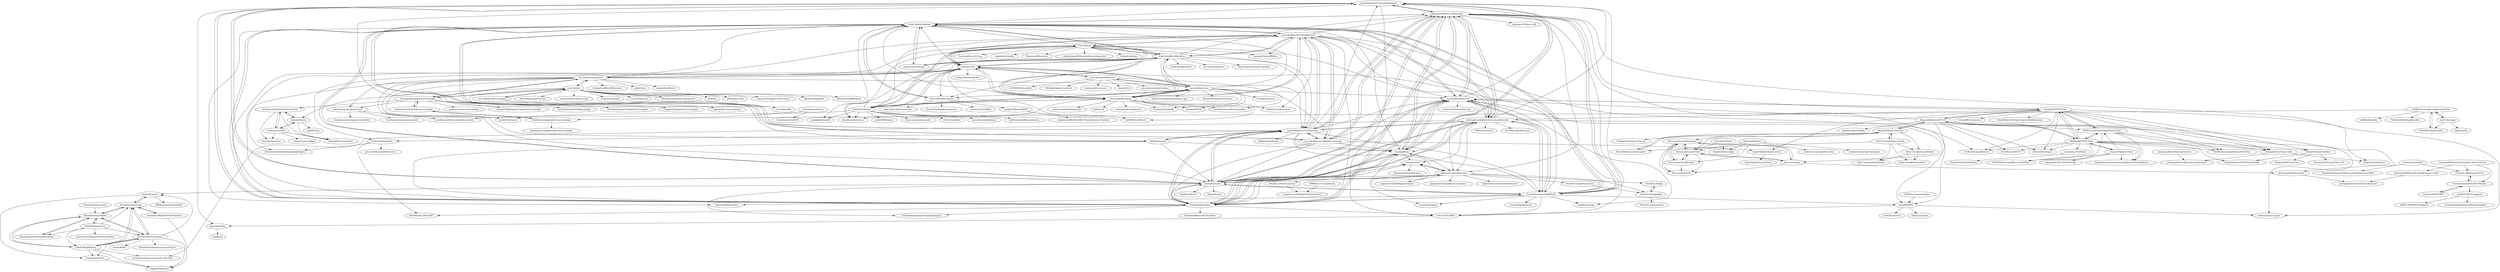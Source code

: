 digraph G {
"xxDark/SSVM" -> "Col-E/CAFED00D"
"xxDark/SSVM" -> "sim0n/Evaluator"
"xxDark/SSVM" -> "sim0n/anti-java-agent"
"xxDark/SSVM" -> "x4e/javaception"
"Col-E/Recaf" -> "GraxCode/threadtear"
"Col-E/Recaf" -> "java-deobfuscator/deobfuscator"
"Col-E/Recaf" -> "GraxCode/JByteMod-Beta"
"Col-E/Recaf" -> "leibnitz27/cfr"
"Col-E/Recaf" -> "superblaubeere27/obfuscator"
"Col-E/Recaf" -> "Storyyeller/Krakatau"
"Col-E/Recaf" -> "SpongePowered/Mixin" ["e"=1]
"Col-E/Recaf" -> "Minestom/Minestom" ["e"=1]
"Col-E/Recaf" -> "fesh0r/fernflower"
"Col-E/Recaf" -> "charles2gan/GDA-android-reversing-Tool" ["e"=1]
"Col-E/Recaf" -> "dnSpyEx/dnSpy" ["e"=1]
"Col-E/Recaf" -> "horsicq/Detect-It-Easy" ["e"=1]
"Col-E/Recaf" -> "terminalsin/skidfuscator-java-obfuscator"
"Col-E/Recaf" -> "deathmarine/Luyten" ["e"=1]
"Col-E/Recaf" -> "raphw/byte-buddy" ["e"=1]
"fesh0r/fernflower" -> "leibnitz27/cfr"
"fesh0r/fernflower" -> "deathmarine/Luyten" ["e"=1]
"fesh0r/fernflower" -> "Storyyeller/Krakatau"
"fesh0r/fernflower" -> "mstrobel/procyon"
"fesh0r/fernflower" -> "java-decompiler/jd-gui" ["e"=1]
"fesh0r/fernflower" -> "JetBrains/intellij-community" ["e"=1]
"fesh0r/fernflower" -> "java-deobfuscator/deobfuscator"
"fesh0r/fernflower" -> "Col-E/Recaf"
"fesh0r/fernflower" -> "JesusFreke/smali" ["e"=1]
"fesh0r/fernflower" -> "pxb1988/dex2jar" ["e"=1]
"fesh0r/fernflower" -> "QuiltMC/quiltflower" ["e"=1]
"fesh0r/fernflower" -> "jboss-javassist/javassist" ["e"=1]
"fesh0r/fernflower" -> "ingokegel/jclasslib" ["e"=1]
"fesh0r/fernflower" -> "wh1t3p1g/tabby" ["e"=1]
"fesh0r/fernflower" -> "GraxCode/threadtear"
"Nilsen84/lunar-client-agents" -> "Nilsen84/lunar-client-qt"
"Nilsen84/lunar-client-qt" -> "Nilsen84/lunar-client-agents"
"Nilsen84/lunar-client-qt" -> "Solar-Tweaks/Solar-Tweaks"
"Nilsen84/lunar-client-qt" -> "Decencies/LunarRemapper"
"Nilsen84/lunar-client-qt" -> "Youded-byte/lunar-client-qt"
"Nilsen84/lunar-client-qt" -> "Kopamed/Raven-bPLUS"
"Nilsen84/lunar-client-qt" -> "Solar-Tweaks/LunarSocket"
"Nilsen84/lunar-client-qt" -> "Decencies/LunarClient"
"UnlegitMC/FDPClient" -> "WYSI-Foundation/LiquidBouncePlus"
"UnlegitMC/FDPClient" -> "SkidderMC/FDPClient"
"UnlegitMC/FDPClient" -> "Margele/Flux-Clean-Code"
"UnlegitMC/FDPClient" -> "CCBlueX/LiquidBounce" ["e"=1]
"UnlegitMC/FDPClient" -> "Kopamed/Raven-bPLUS"
"UnlegitMC/FDPClient" -> "narumii/Deobfuscator"
"UnlegitMC/FDPClient" -> "zPeanut/Hydrogen" ["e"=1]
"UnlegitMC/FDPClient" -> "UnlegitMC/Luminous"
"UnlegitMC/FDPClient" -> "VapuClient/VapuLite"
"UnlegitMC/FDPClient" -> "SuperSkidder/VapeLiteGui"
"UnlegitMC/FDPClient" -> "TheMosKau/LiquidBouncePlusPlus"
"UnlegitMC/FDPClient" -> "Margele/OpenFoodByte"
"UnlegitMC/FDPClient" -> "terminalsin/skidfuscator-java-obfuscator"
"UnlegitMC/FDPClient" -> "14ms/Minecraft-Open-Source-Modifications"
"UnlegitMC/FDPClient" -> "radioegor146/native-obfuscator"
"superblaubeere27/obfuscator" -> "ItzSomebody/radon"
"superblaubeere27/obfuscator" -> "sim0n/Caesium"
"superblaubeere27/obfuscator" -> "GraxCode/threadtear"
"superblaubeere27/obfuscator" -> "java-deobfuscator/deobfuscator"
"superblaubeere27/obfuscator" -> "terminalsin/skidfuscator-java-obfuscator"
"superblaubeere27/obfuscator" -> "superblaubeere27/masxinlingvonta"
"superblaubeere27/obfuscator" -> "radioegor146/native-obfuscator"
"superblaubeere27/obfuscator" -> "narumii/Deobfuscator"
"superblaubeere27/obfuscator" -> "GenericException/SkidSuite"
"superblaubeere27/obfuscator" -> "lukflug/PanelStudio" ["e"=1]
"superblaubeere27/obfuscator" -> "ItzSomebody/Radon"
"superblaubeere27/obfuscator" -> "vimasig/Bozar"
"superblaubeere27/obfuscator" -> "java-deobfuscator/deobfuscator-gui"
"superblaubeere27/obfuscator" -> "alpheratzteam/obfuscator"
"superblaubeere27/obfuscator" -> "yWorks/yGuard"
"Guardsquare/proguard" -> "wvengen/proguard-maven-plugin"
"Guardsquare/proguard" -> "Guardsquare/proguard-core"
"Guardsquare/proguard" -> "superblaubeere27/obfuscator"
"Guardsquare/proguard" -> "core-lib/xjar"
"Guardsquare/proguard" -> "GraxCode/threadtear"
"Guardsquare/proguard" -> "yWorks/yGuard"
"Guardsquare/proguard" -> "ItzSomebody/radon"
"Guardsquare/proguard" -> "java-deobfuscator/deobfuscator"
"Guardsquare/proguard" -> "leibnitz27/cfr"
"Guardsquare/proguard" -> "CodingGay/BlackObfuscator" ["e"=1]
"Guardsquare/proguard" -> "iqiyi/xHook" ["e"=1]
"Guardsquare/proguard" -> "sim0n/Caesium"
"Guardsquare/proguard" -> "JesusFreke/smali" ["e"=1]
"Guardsquare/proguard" -> "Col-E/Recaf"
"Guardsquare/proguard" -> "google/bundletool" ["e"=1]
"Decencies/CheatBreaker" -> "Decencies/LunarRemapper"
"Decencies/CheatBreaker" -> "Decencies/LunarClient"
"Decencies/CheatBreaker" -> "Decencies/Articles"
"Decencies/LunarClient" -> "Decencies/Articles"
"Decencies/LunarClient" -> "Decencies/LunarRemapper"
"Decencies/LunarClient" -> "Decencies/CheatBreaker"
"Decencies/LunarClient" -> "Decencies/Vape"
"Decencies/LunarRemapper" -> "Decencies/Articles"
"Decencies/LunarRemapper" -> "Decencies/LunarClient"
"Decencies/LunarRemapper" -> "Decencies/Vape"
"Decencies/LunarRemapper" -> "Decencies/CheatBreaker"
"Margele/Flux-Clean-Code" -> "VapuClient/VapuLite"
"Margele/Flux-Clean-Code" -> "jeremypelletier/ketamine-opensource"
"SuperSkidder/VapeLiteGui" -> "SuperSkidder/LuneClient"
"WYSI-Foundation/LiquidBouncePlus" -> "TheMosKau/LiquidBouncePlusPlus"
"WYSI-Foundation/LiquidBouncePlus" -> "UnlegitMC/FDPClient"
"WYSI-Foundation/LiquidBouncePlus" -> "PlusPlusMC/LiquidBouncePlusPlus"
"WYSI-Foundation/LiquidBouncePlus" -> "SkidderMC/FDPClient"
"WYSI-Foundation/LiquidBouncePlus" -> "Margele/Flux-Clean-Code"
"WYSI-Foundation/LiquidBouncePlus" -> "liquidbounceplusreborn/LiquidbouncePlus-Reborn"
"narumii/Deobfuscator" -> "terminalsin/skidfuscator-java-obfuscator"
"narumii/Deobfuscator" -> "GenericException/SkidSuite"
"narumii/Deobfuscator" -> "vimasig/Bozar"
"narumii/Deobfuscator" -> "radioegor146/native-obfuscator"
"narumii/Deobfuscator" -> "sim0n/Caesium"
"narumii/Deobfuscator" -> "ItzSomebody/radon"
"narumii/Deobfuscator" -> "x4e/falcon-forge" ["e"=1]
"narumii/Deobfuscator" -> "GraxCode/threadtear"
"narumii/Deobfuscator" -> "xxDark/SSVM"
"narumii/Deobfuscator" -> "alpheratzteam/obfuscator"
"narumii/Deobfuscator" -> "LeonLeonPotato/skeet-gui"
"narumii/Deobfuscator" -> "superblaubeere27/masxinlingvonta"
"narumii/Deobfuscator" -> "UnlegitMC/FDPClient"
"terminalsin/skidfuscator-java-obfuscator" -> "narumii/Deobfuscator"
"terminalsin/skidfuscator-java-obfuscator" -> "GenericException/SkidSuite"
"terminalsin/skidfuscator-java-obfuscator" -> "radioegor146/native-obfuscator"
"terminalsin/skidfuscator-java-obfuscator" -> "ItzSomebody/radon"
"terminalsin/skidfuscator-java-obfuscator" -> "sim0n/Caesium"
"terminalsin/skidfuscator-java-obfuscator" -> "vimasig/Bozar"
"terminalsin/skidfuscator-java-obfuscator" -> "retrooper/packetevents" ["e"=1]
"terminalsin/skidfuscator-java-obfuscator" -> "superblaubeere27/masxinlingvonta"
"terminalsin/skidfuscator-java-obfuscator" -> "GraxCode/threadtear"
"terminalsin/skidfuscator-java-obfuscator" -> "superblaubeere27/obfuscator"
"terminalsin/skidfuscator-java-obfuscator" -> "MWHunter/Grim" ["e"=1]
"terminalsin/skidfuscator-java-obfuscator" -> "netindev/scuti"
"terminalsin/skidfuscator-java-obfuscator" -> "alpheratzteam/obfuscator"
"terminalsin/skidfuscator-java-obfuscator" -> "sim0n/anti-java-agent"
"terminalsin/skidfuscator-java-obfuscator" -> "artemisac/artemis-minecraft-anticheat"
"chocopie69/Minecraft-Hacked-Client-Sources" -> "chocopie69/Minecraft-Modifications-Codes"
"chocopie69/Minecraft-Hacked-Client-Sources" -> "LaVache-FR/AnimationUtil"
"chocopie69/Minecraft-Hacked-Client-Sources" -> "Foreheadchann/ViaMCP-Reborn"
"Solar-Tweaks/Solar-Tweaks" -> "Solar-Tweaks/LunarSocket"
"Solar-Tweaks/Solar-Tweaks" -> "Nilsen84/lunar-client-qt"
"Solar-Tweaks/Solar-Tweaks" -> "Nilsen84/lunar-client-agents"
"Solar-Tweaks/Solar-Tweaks" -> "Solar-Tweaks/SolarPatcher"
"Solar-Tweaks/Solar-Tweaks" -> "Solar-Tweaks/SolarStats"
"yWorks/yGuard" -> "sim0n/Caesium"
"yWorks/yGuard" -> "ItzSomebody/radon"
"yWorks/yGuard" -> "vimasig/Bozar"
"yWorks/yGuard" -> "superblaubeere27/masxinlingvonta"
"yWorks/yGuard" -> "superblaubeere27/obfuscator"
"sim0n/Caesium" -> "vimasig/Bozar"
"sim0n/Caesium" -> "ItzSomebody/radon"
"sim0n/Caesium" -> "netindev/scuti"
"sim0n/Caesium" -> "alpheratzteam/obfuscator"
"sim0n/Caesium" -> "GenericException/SkidSuite"
"sim0n/Caesium" -> "terminalsin/skidfuscator-java-obfuscator"
"sim0n/Caesium" -> "superblaubeere27/masxinlingvonta"
"sim0n/Caesium" -> "narumii/Deobfuscator"
"sim0n/Caesium" -> "x4e/RaionNative"
"sim0n/Caesium" -> "sim0n/Nemesis"
"sim0n/Caesium" -> "radioegor146/native-obfuscator"
"sim0n/Caesium" -> "ItzSomebody/stopdecompilingmyjava"
"sim0n/Caesium" -> "GraxCode/threadtear"
"sim0n/Caesium" -> "superblaubeere27/obfuscator"
"sim0n/Caesium" -> "Hippo/Mosey"
"GraxCode/cafecompare" -> "waderwu/attackRmi" ["e"=1]
"GraxCode/cafecompare" -> "c0ny1/java-object-searcher" ["e"=1]
"GraxCode/cafecompare" -> "JosephTribbianni/JNDI"
"GraxCode/cafecompare" -> "threedr3am/gadgetinspector" ["e"=1]
"GraxCode/cafecompare" -> "GraxCode/threadtear"
"core-lib/xjar" -> "core-lib/xjar-maven-plugin"
"core-lib/xjar" -> "Guardsquare/proguard"
"core-lib/xjar" -> "wvengen/proguard-maven-plugin"
"core-lib/xjar" -> "AloneMonkey/JarEncrypt"
"core-lib/xjar" -> "sea-boat/ByteCodeEncrypt"
"core-lib/xjar" -> "roseboy/classfinal"
"core-lib/xjar" -> "core-lib/loadkit"
"core-lib/xjar" -> "Lovnx/confusion"
"core-lib/xjar" -> "ulisesbocchio/jasypt-spring-boot" ["e"=1]
"core-lib/xjar" -> "oshi/oshi" ["e"=1]
"core-lib/xjar" -> "alibaba/jetcache" ["e"=1]
"core-lib/xjar" -> "xiaoymin/swagger-bootstrap-ui" ["e"=1]
"core-lib/xjar" -> "alibaba/compileflow" ["e"=1]
"core-lib/xjar" -> "kobeyk/license"
"core-lib/xjar" -> "JSQLParser/JSqlParser" ["e"=1]
"VenixPLL/Dodge" -> "VenixPLL/FlappyBird"
"GraxCode/threadtear" -> "java-deobfuscator/deobfuscator"
"GraxCode/threadtear" -> "GenericException/SkidSuite"
"GraxCode/threadtear" -> "sim0n/Caesium"
"GraxCode/threadtear" -> "ItzSomebody/radon"
"GraxCode/threadtear" -> "superblaubeere27/obfuscator"
"GraxCode/threadtear" -> "narumii/Deobfuscator"
"GraxCode/threadtear" -> "radioegor146/native-obfuscator"
"GraxCode/threadtear" -> "terminalsin/skidfuscator-java-obfuscator"
"GraxCode/threadtear" -> "vimasig/Bozar"
"GraxCode/threadtear" -> "GraxCode/JByteMod-Beta"
"GraxCode/threadtear" -> "java-deobfuscator/deobfuscator-gui"
"GraxCode/threadtear" -> "Tigermouthbear/Theia" ["e"=1]
"GraxCode/threadtear" -> "GraxCode/cafecompare"
"GraxCode/threadtear" -> "superblaubeere27/masxinlingvonta"
"GraxCode/threadtear" -> "GraxCode/Cafebabe"
"Guardsquare/proguard-core" -> "Guardsquare/kotlin-metadata-printer"
"Guardsquare/proguard-core" -> "Guardsquare/proguard-assembler"
"Guardsquare/proguard-core" -> "Guardsquare/appsweep-gradle"
"ItzSomebody/radon" -> "sim0n/Caesium"
"ItzSomebody/radon" -> "superblaubeere27/masxinlingvonta"
"ItzSomebody/radon" -> "vimasig/Bozar"
"ItzSomebody/radon" -> "radioegor146/native-obfuscator"
"ItzSomebody/radon" -> "terminalsin/skidfuscator-java-obfuscator"
"ItzSomebody/radon" -> "alpheratzteam/obfuscator"
"ItzSomebody/radon" -> "netindev/scuti"
"ItzSomebody/radon" -> "ItzSomebody/stopdecompilingmyjava"
"ItzSomebody/radon" -> "superblaubeere27/obfuscator"
"ItzSomebody/radon" -> "narumii/Deobfuscator"
"ItzSomebody/radon" -> "GenericException/SkidSuite"
"ItzSomebody/radon" -> "GraxCode/threadtear"
"ItzSomebody/radon" -> "Col-E/CAFED00D"
"ItzSomebody/radon" -> "MoofMonkey/NeonObf"
"ItzSomebody/radon" -> "Rilshrink/Minecraft-Disablers"
"Kopamed/Raven-bPLUS" -> "zPeanut/Hydrogen" ["e"=1]
"Kopamed/Raven-bPLUS" -> "K-ov/Raven-bPLUS"
"Kopamed/Raven-bPLUS" -> "WYSI-Foundation/LiquidBouncePlus"
"Kopamed/Raven-bPLUS" -> "SkidderMC/FDPClient"
"Kopamed/Raven-bPLUS" -> "UnlegitMC/FDPClient"
"Kopamed/Raven-bPLUS" -> "Margele/Flux-Clean-Code"
"Kopamed/Raven-bPLUS" -> "Nilsen84/lunar-client-qt"
"Kopamed/Raven-bPLUS" -> "lambda-client/lambda" ["e"=1]
"Kopamed/Raven-bPLUS" -> "Decencies/Vape"
"Kopamed/Raven-bPLUS" -> "narumii/Deobfuscator"
"Kopamed/Raven-bPLUS" -> "jeremypelletier/novoline"
"alpheratzteam/obfuscator" -> "netindev/scuti"
"alpheratzteam/obfuscator" -> "VenixPLL/FlappyBird"
"alpheratzteam/obfuscator" -> "VenixPLL/Dodge"
"alpheratzteam/obfuscator" -> "VenixPLL/LightProxynetty"
"alpheratzteam/obfuscator" -> "alpheratzteam/alpheratz-database"
"alpheratzteam/obfuscator" -> "alpheratzteam/PackDeobfuscator"
"alpheratzteam/obfuscator" -> "sim0n/Caesium"
"alpheratzteam/obfuscator" -> "negative-zer0/WallpaperEngine"
"alpheratzteam/obfuscator" -> "VenixPLL/FileEncryption"
"java-deobfuscator/deobfuscator-gui" -> "java-deobfuscator/deobfuscator"
"java-deobfuscator/deobfuscator-gui" -> "radioegor146/native-obfuscator"
"java-deobfuscator/deobfuscator-gui" -> "narumii/Deobfuscator"
"java-deobfuscator/deobfuscator-gui" -> "ItzSomebody/radon"
"java-deobfuscator/deobfuscator-gui" -> "GraxCode/threadtear"
"java-deobfuscator/deobfuscator-gui" -> "vimasig/Bozar"
"java-deobfuscator/deobfuscator-gui" -> "superblaubeere27/obfuscator"
"java-deobfuscator/deobfuscator-gui" -> "SuperSkidder/VapeLiteGui"
"java-deobfuscator/deobfuscator-gui" -> "sim0n/Caesium"
"netindev/scuti" -> "Tigermouthbear/nebulous"
"netindev/scuti" -> "alpheratzteam/obfuscator"
"vimasig/Bozar" -> "sim0n/Caesium"
"vimasig/Bozar" -> "netindev/scuti"
"vimasig/Bozar" -> "ItzSomebody/radon"
"vimasig/Bozar" -> "narumii/Deobfuscator"
"vimasig/Bozar" -> "superblaubeere27/masxinlingvonta"
"vimasig/Bozar" -> "zzurio/Anti-Dump"
"vimasig/Bozar" -> "alpheratzteam/obfuscator"
"vimasig/Bozar" -> "radioegor146/native-obfuscator"
"federkasten/appbundle-maven-plugin" -> "lukaszlenart/launch4j-maven-plugin"
"federkasten/appbundle-maven-plugin" -> "perdian/macosappbundler-maven-plugin"
"Luna5ama/TrollHack" -> "Pan4ur/ThunderHackPlus"
"Storyyeller/Krakatau" -> "java-deobfuscator/deobfuscator"
"Storyyeller/Krakatau" -> "leibnitz27/cfr"
"Storyyeller/Krakatau" -> "Storyyeller/enjarify" ["e"=1]
"Storyyeller/Krakatau" -> "mstrobel/procyon"
"Storyyeller/Krakatau" -> "GraxCode/threadtear"
"Storyyeller/Krakatau" -> "fesh0r/fernflower"
"Storyyeller/Krakatau" -> "Col-E/Recaf"
"Storyyeller/Krakatau" -> "bradsdavis/candle-decompiler"
"Storyyeller/Krakatau" -> "rednaga/APKiD" ["e"=1]
"Storyyeller/Krakatau" -> "GraxCode/JByteMod-Beta"
"Storyyeller/Krakatau" -> "androguard/androguard" ["e"=1]
"Storyyeller/Krakatau" -> "strazzere/android-unpacker" ["e"=1]
"Storyyeller/Krakatau" -> "CalebFenton/dex-oracle" ["e"=1]
"Storyyeller/Krakatau" -> "Sable/soot" ["e"=1]
"Storyyeller/Krakatau" -> "deathmarine/Luyten" ["e"=1]
"mstrobel/procyon" -> "leibnitz27/cfr"
"mstrobel/procyon" -> "ststeiger/procyon"
"mstrobel/procyon" -> "java-decompiler/jd-core"
"mstrobel/procyon" -> "Storyyeller/Krakatau"
"mstrobel/procyon" -> "fesh0r/fernflower"
"mstrobel/procyon" -> "GraxCode/threadtear"
"mstrobel/procyon" -> "Storyyeller/enjarify" ["e"=1]
"mstrobel/procyon" -> "java-deobfuscator/deobfuscator-gui"
"mstrobel/procyon" -> "helios-decompiler/standalone-app"
"mstrobel/procyon" -> "QuiltMC/quiltflower" ["e"=1]
"mstrobel/procyon" -> "narumii/Deobfuscator"
"mstrobel/procyon" -> "MinecraftForge/FernFlower" ["e"=1]
"mstrobel/procyon" -> "GraxCode/cafecompare"
"mstrobel/procyon" -> "GraxCode/JByteMod-Beta"
"mstrobel/procyon" -> "rednaga/APKiD" ["e"=1]
"GenericException/SkidSuite" -> "terminalsin/skidfuscator-java-obfuscator"
"GenericException/SkidSuite" -> "narumii/Deobfuscator"
"GenericException/SkidSuite" -> "netindev/scuti"
"GenericException/SkidSuite" -> "Tigermouthbear/Theia" ["e"=1]
"GenericException/SkidSuite" -> "GraxCode/threadtear"
"GenericException/SkidSuite" -> "radioegor146/native-obfuscator"
"GenericException/SkidSuite" -> "sim0n/Caesium"
"GenericException/SkidSuite" -> "Col-E/CAFED00D"
"GenericException/SkidSuite" -> "ItzSomebody/radon"
"GenericException/SkidSuite" -> "Crystallinqq/binscure" ["e"=1]
"GenericException/SkidSuite" -> "superblaubeere27/masxinlingvonta"
"GenericException/SkidSuite" -> "x4e/falcon-forge" ["e"=1]
"GenericException/SkidSuite" -> "zzurio/Anti-Dump"
"GenericException/SkidSuite" -> "vimasig/Bozar"
"GenericException/SkidSuite" -> "xxDark/SSVM"
"java-deobfuscator/deobfuscator" -> "java-deobfuscator/deobfuscator-gui"
"java-deobfuscator/deobfuscator" -> "GraxCode/threadtear"
"java-deobfuscator/deobfuscator" -> "superblaubeere27/obfuscator"
"java-deobfuscator/deobfuscator" -> "narumii/Deobfuscator"
"java-deobfuscator/deobfuscator" -> "GraxCode/JByteMod-Beta"
"java-deobfuscator/deobfuscator" -> "Storyyeller/Krakatau"
"java-deobfuscator/deobfuscator" -> "GenericException/SkidSuite"
"java-deobfuscator/deobfuscator" -> "ItzSomebody/radon"
"java-deobfuscator/deobfuscator" -> "Col-E/Recaf"
"java-deobfuscator/deobfuscator" -> "terminalsin/skidfuscator-java-obfuscator"
"java-deobfuscator/deobfuscator" -> "radioegor146/native-obfuscator"
"java-deobfuscator/deobfuscator" -> "leibnitz27/cfr"
"java-deobfuscator/deobfuscator" -> "CalebFenton/dex-oracle" ["e"=1]
"java-deobfuscator/deobfuscator" -> "CCBlueX/LiquidBounce" ["e"=1]
"java-deobfuscator/deobfuscator" -> "SpongePowered/Mixin" ["e"=1]
"superblaubeere27/masxinlingvonta" -> "Col-E/CAFED00D"
"superblaubeere27/masxinlingvonta" -> "ItzSomebody/radon"
"superblaubeere27/masxinlingvonta" -> "vimasig/Bozar"
"superblaubeere27/masxinlingvonta" -> "radioegor146/native-obfuscator"
"superblaubeere27/masxinlingvonta" -> "sim0n/Caesium"
"superblaubeere27/masxinlingvonta" -> "binclub/bindbg"
"binclub/bindbg" -> "x4e/binfix"
"radioegor146/native-obfuscator" -> "terminalsin/skidfuscator-java-obfuscator"
"radioegor146/native-obfuscator" -> "narumii/Deobfuscator"
"radioegor146/native-obfuscator" -> "ItzSomebody/radon"
"radioegor146/native-obfuscator" -> "GenericException/SkidSuite"
"radioegor146/native-obfuscator" -> "superblaubeere27/masxinlingvonta"
"radioegor146/native-obfuscator" -> "Col-E/CAFED00D"
"radioegor146/native-obfuscator" -> "xxDark/SSVM"
"radioegor146/native-obfuscator" -> "vimasig/Bozar"
"radioegor146/native-obfuscator" -> "sim0n/Caesium"
"radioegor146/native-obfuscator" -> "radioegor146/jar-to-dll" ["e"=1]
"radioegor146/native-obfuscator" -> "alpheratzteam/obfuscator"
"radioegor146/native-obfuscator" -> "java-deobfuscator/deobfuscator-gui"
"radioegor146/native-obfuscator" -> "GraxCode/threadtear"
"radioegor146/native-obfuscator" -> "sim0n/anti-java-agent"
"radioegor146/native-obfuscator" -> "superblaubeere27/obfuscator"
"Col-E/CAFED00D" -> "binclub/bindbg"
"leibnitz27/cfr" -> "mstrobel/procyon"
"leibnitz27/cfr" -> "fesh0r/fernflower"
"leibnitz27/cfr" -> "Storyyeller/Krakatau"
"leibnitz27/cfr" -> "GraxCode/threadtear"
"leibnitz27/cfr" -> "java-deobfuscator/deobfuscator"
"leibnitz27/cfr" -> "Col-E/Recaf"
"leibnitz27/cfr" -> "java-decompiler/jd-core"
"leibnitz27/cfr" -> "hengyunabc/dumpclass" ["e"=1]
"leibnitz27/cfr" -> "deathmarine/Luyten" ["e"=1]
"leibnitz27/cfr" -> "Guardsquare/proguard"
"leibnitz27/cfr" -> "QuiltMC/quiltflower" ["e"=1]
"leibnitz27/cfr" -> "GraxCode/JByteMod-Beta"
"leibnitz27/cfr" -> "GenericException/SkidSuite"
"leibnitz27/cfr" -> "ingokegel/jclasslib" ["e"=1]
"leibnitz27/cfr" -> "GraxCode/cafecompare"
"JosephTribbianni/JNDI" -> "codeplutos/MySQL-JDBC-Deserialization-Payload"
"Litarvan/OpenAuth" -> "LaVache-FR/AnimationUtil"
"Litarvan/OpenAuth" -> "SimplyProgrammer/Minecraft-Deobfuscator3000" ["e"=1]
"LLVM-but-worse/maple-ir" -> "xxDark/SSVM"
"GraxCode/Cafebabe" -> "GraxCode/JByteMod-Beta"
"GraxCode/Cafebabe" -> "GraxCode/threadtear"
"Nova41/SnowLeopard" -> "HawkAnticheat/Hawk"
"wvengen/proguard-maven-plugin" -> "Guardsquare/proguard"
"wvengen/proguard-maven-plugin" -> "lukaszlenart/launch4j-maven-plugin"
"wvengen/proguard-maven-plugin" -> "seregaSLM/proguard-spring-boot-example"
"wvengen/proguard-maven-plugin" -> "keyhunter/code-hidding-plugin"
"wvengen/proguard-maven-plugin" -> "core-lib/xjar"
"wvengen/proguard-maven-plugin" -> "devslm/proguard-spring-boot-example"
"wvengen/proguard-maven-plugin" -> "dingxin/proguard-maven-plugin"
"wvengen/proguard-maven-plugin" -> "takari/takari-maven-plugin" ["e"=1]
"wvengen/proguard-maven-plugin" -> "Guardsquare/proguard-core"
"wvengen/proguard-maven-plugin" -> "christian-schlichtherle/truelicense"
"wvengen/proguard-maven-plugin" -> "mojohaus/exec-maven-plugin" ["e"=1]
"Aspw-w/NightX-Client" -> "PlusPlusMC/LiquidBouncePlusPlus"
"Aspw-w/NightX-Client" -> "liquidbounceplusreborn/LiquidbouncePlus-Reborn"
"Aspw-w/NightX-Client" -> "SkidderMC/FDPClient"
"Aspw-w/NightX-Client" -> "WYSI-Foundation/LiquidBouncePlus"
"Aspw-w/NightX-Client" -> "Spinyfish/Client-Hall-Of-Fame"
"Noxiuam/Bitches" -> "Decencies/CheatBreaker"
"Noxiuam/Bitches" -> "Decencies/LunarClient"
"Noxiuam/Bitches" -> "couleur-tweak-tips/Smoothie" ["e"=1]
"Noxiuam/Bitches" -> "couleur-tweak-tips/TweakList" ["e"=1]
"Noxiuam/Bitches" -> "Polyfrost/OneConfig" ["e"=1]
"Jorl17/jar2app" -> "tofi86/universalJavaApplicationStub"
"Jorl17/jar2app" -> "UltraMixer/JarBundler"
"Jorl17/jar2app" -> "libgdx/packr" ["e"=1]
"lukaszlenart/launch4j-maven-plugin" -> "federkasten/appbundle-maven-plugin"
"lukaszlenart/launch4j-maven-plugin" -> "wvengen/proguard-maven-plugin"
"SkidderMC/FDPClient" -> "UnlegitMC/FDPClient"
"SkidderMC/FDPClient" -> "WYSI-Foundation/LiquidBouncePlus"
"SkidderMC/FDPClient" -> "Aspw-w/NightX-Client"
"SkidderMC/FDPClient" -> "UnlegitMinecraft/FDPClientChina"
"SkidderMC/FDPClient" -> "PlusPlusMC/LiquidBouncePlusPlus"
"SkidderMC/FDPClient" -> "Kopamed/Raven-bPLUS"
"SkidderMC/FDPClient" -> "Luna5ama/TrollHack"
"SkidderMC/FDPClient" -> "liquidbounceplusreborn/LiquidbouncePlus-Reborn"
"SkidderMC/FDPClient" -> "CCBlueX/LiquidBounce" ["e"=1]
"SkidderMC/FDPClient" -> "zPeanut/Hydrogen" ["e"=1]
"SkidderMC/FDPClient" -> "Margele/OpenFoodByte"
"SkidderMC/FDPClient" -> "TheMosKau/LiquidBouncePlusPlus"
"SkidderMC/FDPClient" -> "K-ov/Raven-bPLUS"
"SkidderMC/FDPClient" -> "Margele/Flux-Clean-Code"
"LaVache-FR/AnimationUtil" -> "Foreheadchann/ViaMCP-Reborn"
"jeremypelletier/novoline" -> "jeremypelletier/novoline-unlicensed"
"tofi86/universalJavaApplicationStub" -> "UltraMixer/JarBundler"
"tofi86/universalJavaApplicationStub" -> "federkasten/appbundle-maven-plugin"
"tofi86/universalJavaApplicationStub" -> "tofi86/Jarbundler"
"tofi86/universalJavaApplicationStub" -> "Jorl17/jar2app"
"tofi86/universalJavaApplicationStub" -> "TheInfiniteKind/appbundler"
"GraxCode/JByteMod-Beta" -> "GraxCode/Cafebabe"
"GraxCode/JByteMod-Beta" -> "java-deobfuscator/deobfuscator"
"GraxCode/JByteMod-Beta" -> "GraxCode/threadtear"
"GraxCode/JByteMod-Beta" -> "ItzSomebody/Radon"
"GraxCode/JByteMod-Beta" -> "Col-E/Recaf"
"GraxCode/JByteMod-Beta" -> "superblaubeere27/obfuscator"
"GraxCode/JByteMod-Beta" -> "radioegor146/native-obfuscator"
"GraxCode/JByteMod-Beta" -> "md-5/SpecialSource" ["e"=1]
"GraxCode/JByteMod-Beta" -> "ItzSomebody/StopDecompilingMyJava"
"GraxCode/JByteMod-Beta" -> "ItzSomebody/radon"
"GraxCode/JByteMod-Beta" -> "Storyyeller/Krakatau"
"GraxCode/JByteMod-Beta" -> "GraxCode/cafecompare"
"GraxCode/JByteMod-Beta" -> "leibnitz27/cfr"
"GraxCode/JByteMod-Beta" -> "RexProg/ILProtectorUnpacker" ["e"=1]
"GraxCode/JByteMod-Beta" -> "GraxCode/JByteMod"
"ElevatedDev/Frequency" -> "GladUrBad/Medusa"
"ElevatedDev/Frequency" -> "Tecnio/AntiHaxerman"
"ElevatedDev/Frequency" -> "freppp/VulcanLite"
"ElevatedDev/Frequency" -> "HawkAnticheat/Hawk"
"ElevatedDev/Frequency" -> "freppp/ThotPatrol"
"ElevatedDev/Frequency" -> "sim0n/Nemesis"
"ElevatedDev/Frequency" -> "sim0n/Baldr"
"ElevatedDev/Frequency" -> "DemonDxv/Anticheat-Open-Source"
"Decencies/Vape" -> "Decencies/LunarRemapper"
"Decencies/Vape" -> "Decencies/Articles"
"Decencies/Vape" -> "Decencies/LunarClient"
"Decencies/Vape" -> "jeremypelletier/novoline"
"ItzSomebody/Radon" -> "ItzSomebody/StopDecompilingMyJava"
"ItzSomebody/Radon" -> "java-deobfuscator/Retroindy"
"ItzSomebody/Radon" -> "MoofMonkey/NeonObf"
"core-lib/xjar-maven-plugin" -> "core-lib/xjar"
"core-lib/xjar-maven-plugin" -> "core-lib/loadkit"
"christian-schlichtherle/truelicense" -> "verhas/License3j"
"christian-schlichtherle/truelicense" -> "zifangsky/LicenseDemo"
"christian-schlichtherle/truelicense" -> "decebals/licensius"
"christian-schlichtherle/truelicense" -> "kobeyk/license"
"Margele/OpenFoodByte" -> "Margele/HMCLInserter"
"Margele/OpenFoodByte" -> "UnlegitMinecraft/FDPClientChina"
"Margele/OpenFoodByte" -> "chenmy1903/LunarClient-CN"
"jeremypelletier/flux-opensource" -> "jeremypelletier/ketamine-opensource"
"Rammelkast/AntiCheatReloaded" -> "HawkAnticheat/Hawk"
"kobeyk/license" -> "zifangsky/LicenseDemo"
"kobeyk/license" -> "christian-schlichtherle/truelicense"
"kobeyk/license" -> "verhas/License3j"
"kobeyk/license" -> "sixj0/license"
"java-decompiler/jd-core" -> "mstrobel/procyon"
"java-decompiler/jd-core" -> "kwart/jd-cli"
"java-decompiler/jd-core" -> "leibnitz27/cfr"
"java-decompiler/jd-core" -> "java-decompiler/jd-eclipse" ["e"=1]
"java-decompiler/jd-core" -> "bradsdavis/candle-decompiler"
"java-decompiler/jd-core" -> "aNNiMON/dex-editor"
"java-decompiler/jd-core" -> "4455jkjh/Apktool-android" ["e"=1]
"java-decompiler/jd-core" -> "nviennot/jd-core-java" ["e"=1]
"freppp/VulcanLite" -> "freppp/ThotPatrol"
"Elikill58/Negativity" -> "GladUrBad/Medusa"
"Elikill58/Negativity" -> "HawkAnticheat/Hawk"
"Elikill58/Negativity" -> "Rammelkast/AntiCheatReloaded"
"Elikill58/Negativity" -> "Tecnio/AntiHaxerman"
"Elikill58/Negativity" -> "Updated-NoCheatPlus/NoCheatPlus" ["e"=1]
"Elikill58/Negativity" -> "ElevatedDev/Frequency"
"chocopie69/Minecraft-Modifications-Codes" -> "jeremypelletier/novoline-unlicensed"
"Sol-Client/Client" -> "Decencies/LunarClient"
"Sol-Client/Client" -> "Polyfrost/OneConfig" ["e"=1]
"Solar-Tweaks/LunarSocket" -> "Solar-Tweaks/SolarPatcher"
"Solar-Tweaks/LunarSocket" -> "Solar-Tweaks/SolarStats"
"verhas/License3j" -> "verhas/License3jRepl"
"verhas/License3j" -> "christian-schlichtherle/truelicense"
"verhas/License3j" -> "kobeyk/license"
"verhas/License3j" -> "decebals/licensius"
"verhas/License3j" -> "zifangsky/LicenseDemo"
"herobrine99dan/NESS-Reloaded" -> "freppp/ThotPatrol"
"herobrine99dan/NESS-Reloaded" -> "Tecnio/AntiHaxerman"
"VenixPLL/FlappyBird" -> "VenixPLL/Dodge"
"VenixPLL/FlappyBird" -> "VenixPLL/ChromeDino"
"VenixPLL/LightProxynetty" -> "VenixPLL/FlappyBird"
"sim0n/Nemesis" -> "freppp/VulcanLite"
"sim0n/Nemesis" -> "MWHunter/AntiFastMath"
"sim0n/Nemesis" -> "Tecnio/AntiHaxerman"
"UltraMixer/JarBundler" -> "tofi86/universalJavaApplicationStub"
"HawkAnticheat/Hawk" -> "GladUrBad/Medusa"
"HawkAnticheat/Hawk" -> "Tecnio/AntiHaxerman"
"HawkAnticheat/Hawk" -> "ElevatedDev/Frequency"
"HawkAnticheat/Hawk" -> "Rammelkast/AntiCheatReloaded"
"HawkAnticheat/Hawk" -> "Elikill58/Negativity"
"egold555/MCP-Snippets" -> "SIMULATAN/MCPSnippets"
"egold555/MCP-Snippets" -> "wcaleniekubaa/MinecraftClientSnippets"
"Decencies/Articles" -> "Decencies/LunarRemapper"
"Guardsquare/mocxx" -> "Guardsquare/kotlin-metadata-printer"
"Guardsquare/mocxx" -> "Guardsquare/LibEBC"
"GladUrBad/Medusa" -> "Tecnio/AntiHaxerman"
"GladUrBad/Medusa" -> "ElevatedDev/Frequency"
"GladUrBad/Medusa" -> "HawkAnticheat/Hawk"
"GladUrBad/Medusa" -> "freppp/VulcanLite"
"GladUrBad/Medusa" -> "freppp/ThotPatrol"
"GladUrBad/Medusa" -> "artemisac/artemis-minecraft-anticheat"
"Tecnio/AntiHaxerman" -> "GladUrBad/Medusa"
"Tecnio/AntiHaxerman" -> "ElevatedDev/Frequency"
"Tecnio/AntiHaxerman" -> "herobrine99dan/NESS-Reloaded"
"Tecnio/AntiHaxerman" -> "HawkAnticheat/Hawk"
"Tecnio/AntiHaxerman" -> "sim0n/Nemesis"
"Foreheadchann/ViaMCP-Reborn" -> "LaVache-FR/AnimationUtil"
"Foreheadchann/ViaMCP-Reborn" -> "LaVache-FR/ViaMCP"
"Foreheadchann/ViaMCP-Reborn" -> "egold555/MCP-Snippets"
"LaVache-FR/ViaMCP" -> "Foreheadchann/ViaMCP-Reborn"
"HP888/mc-rce-exploit-fix" -> "negative-zer0/HeightCalculatorTool"
"VenixPLL/FileEncryption" -> "negative-zer0/HeightCalculatorTool"
"xxDark/SSVM" ["l"="-42.036,9.5"]
"Col-E/CAFED00D" ["l"="-42.056,9.516"]
"sim0n/Evaluator" ["l"="-42.019,9.478"]
"sim0n/anti-java-agent" ["l"="-42.033,9.523"]
"x4e/javaception" ["l"="-42.035,9.469"]
"Col-E/Recaf" ["l"="-42.068,9.653"]
"GraxCode/threadtear" ["l"="-42.064,9.586"]
"java-deobfuscator/deobfuscator" ["l"="-42.047,9.602"]
"GraxCode/JByteMod-Beta" ["l"="-42.074,9.615"]
"leibnitz27/cfr" ["l"="-42.044,9.631"]
"superblaubeere27/obfuscator" ["l"="-42.083,9.577"]
"Storyyeller/Krakatau" ["l"="-42.017,9.64"]
"SpongePowered/Mixin" ["l"="-43.639,9.803"]
"Minestom/Minestom" ["l"="-43.534,9.699"]
"fesh0r/fernflower" ["l"="-42.023,9.673"]
"charles2gan/GDA-android-reversing-Tool" ["l"="-19.003,-30.676"]
"dnSpyEx/dnSpy" ["l"="-13.524,39.735"]
"horsicq/Detect-It-Easy" ["l"="-21.634,-32.249"]
"terminalsin/skidfuscator-java-obfuscator" ["l"="-42.066,9.556"]
"deathmarine/Luyten" ["l"="49.159,0.533"]
"raphw/byte-buddy" ["l"="9.27,21.429"]
"mstrobel/procyon" ["l"="-42.009,9.612"]
"java-decompiler/jd-gui" ["l"="49.138,0.589"]
"JetBrains/intellij-community" ["l"="9.475,21.75"]
"JesusFreke/smali" ["l"="49.079,0.719"]
"pxb1988/dex2jar" ["l"="49.009,0.65"]
"QuiltMC/quiltflower" ["l"="-43.835,9.726"]
"jboss-javassist/javassist" ["l"="9.321,21.454"]
"ingokegel/jclasslib" ["l"="9.413,21.405"]
"wh1t3p1g/tabby" ["l"="-10.767,-45.772"]
"Nilsen84/lunar-client-agents" ["l"="-41.817,9.45"]
"Nilsen84/lunar-client-qt" ["l"="-41.839,9.453"]
"Solar-Tweaks/Solar-Tweaks" ["l"="-41.802,9.465"]
"Decencies/LunarRemapper" ["l"="-41.831,9.409"]
"Youded-byte/lunar-client-qt" ["l"="-41.834,9.478"]
"Kopamed/Raven-bPLUS" ["l"="-41.914,9.462"]
"Solar-Tweaks/LunarSocket" ["l"="-41.806,9.482"]
"Decencies/LunarClient" ["l"="-41.81,9.412"]
"UnlegitMC/FDPClient" ["l"="-41.972,9.496"]
"WYSI-Foundation/LiquidBouncePlus" ["l"="-41.952,9.459"]
"SkidderMC/FDPClient" ["l"="-41.936,9.453"]
"Margele/Flux-Clean-Code" ["l"="-41.933,9.483"]
"CCBlueX/LiquidBounce" ["l"="-43.702,9.503"]
"narumii/Deobfuscator" ["l"="-42.037,9.541"]
"zPeanut/Hydrogen" ["l"="-43.74,9.445"]
"UnlegitMC/Luminous" ["l"="-41.984,9.471"]
"VapuClient/VapuLite" ["l"="-41.946,9.498"]
"SuperSkidder/VapeLiteGui" ["l"="-41.984,9.537"]
"TheMosKau/LiquidBouncePlusPlus" ["l"="-41.956,9.475"]
"Margele/OpenFoodByte" ["l"="-41.913,9.487"]
"14ms/Minecraft-Open-Source-Modifications" ["l"="-41.946,9.516"]
"radioegor146/native-obfuscator" ["l"="-42.051,9.55"]
"ItzSomebody/radon" ["l"="-42.084,9.56"]
"sim0n/Caesium" ["l"="-42.094,9.546"]
"superblaubeere27/masxinlingvonta" ["l"="-42.076,9.535"]
"GenericException/SkidSuite" ["l"="-42.06,9.541"]
"lukflug/PanelStudio" ["l"="-43.683,9.467"]
"ItzSomebody/Radon" ["l"="-42.134,9.598"]
"vimasig/Bozar" ["l"="-42.075,9.545"]
"java-deobfuscator/deobfuscator-gui" ["l"="-42.04,9.57"]
"alpheratzteam/obfuscator" ["l"="-42.095,9.517"]
"yWorks/yGuard" ["l"="-42.112,9.573"]
"Guardsquare/proguard" ["l"="-42.126,9.655"]
"wvengen/proguard-maven-plugin" ["l"="-42.162,9.747"]
"Guardsquare/proguard-core" ["l"="-42.191,9.685"]
"core-lib/xjar" ["l"="-42.201,9.728"]
"CodingGay/BlackObfuscator" ["l"="-19.213,-30.544"]
"iqiyi/xHook" ["l"="49.175,1.023"]
"google/bundletool" ["l"="49.083,0.873"]
"Decencies/CheatBreaker" ["l"="-41.814,9.393"]
"Decencies/Articles" ["l"="-41.823,9.42"]
"Decencies/Vape" ["l"="-41.849,9.42"]
"jeremypelletier/ketamine-opensource" ["l"="-41.904,9.512"]
"SuperSkidder/LuneClient" ["l"="-41.954,9.544"]
"PlusPlusMC/LiquidBouncePlusPlus" ["l"="-41.933,9.43"]
"liquidbounceplusreborn/LiquidbouncePlus-Reborn" ["l"="-41.958,9.438"]
"x4e/falcon-forge" ["l"="-43.691,9.383"]
"LeonLeonPotato/skeet-gui" ["l"="-42.007,9.524"]
"retrooper/packetevents" ["l"="-43.382,9.62"]
"MWHunter/Grim" ["l"="-43.473,9.619"]
"netindev/scuti" ["l"="-42.08,9.521"]
"artemisac/artemis-minecraft-anticheat" ["l"="-42.144,9.49"]
"chocopie69/Minecraft-Hacked-Client-Sources" ["l"="-41.763,9.251"]
"chocopie69/Minecraft-Modifications-Codes" ["l"="-41.797,9.292"]
"LaVache-FR/AnimationUtil" ["l"="-41.734,9.234"]
"Foreheadchann/ViaMCP-Reborn" ["l"="-41.746,9.215"]
"Solar-Tweaks/SolarPatcher" ["l"="-41.787,9.488"]
"Solar-Tweaks/SolarStats" ["l"="-41.783,9.475"]
"x4e/RaionNative" ["l"="-42.131,9.519"]
"sim0n/Nemesis" ["l"="-42.189,9.47"]
"ItzSomebody/stopdecompilingmyjava" ["l"="-42.122,9.538"]
"Hippo/Mosey" ["l"="-42.146,9.531"]
"GraxCode/cafecompare" ["l"="-42.098,9.603"]
"waderwu/attackRmi" ["l"="-10.905,-45.892"]
"c0ny1/java-object-searcher" ["l"="-10.814,-45.796"]
"JosephTribbianni/JNDI" ["l"="-42.183,9.59"]
"threedr3am/gadgetinspector" ["l"="-10.843,-45.797"]
"core-lib/xjar-maven-plugin" ["l"="-42.217,9.753"]
"AloneMonkey/JarEncrypt" ["l"="-42.249,9.756"]
"sea-boat/ByteCodeEncrypt" ["l"="-42.237,9.706"]
"roseboy/classfinal" ["l"="-42.235,9.734"]
"core-lib/loadkit" ["l"="-42.199,9.761"]
"Lovnx/confusion" ["l"="-42.261,9.727"]
"ulisesbocchio/jasypt-spring-boot" ["l"="9.655,21.348"]
"oshi/oshi" ["l"="9.539,21.434"]
"alibaba/jetcache" ["l"="9.844,21.266"]
"xiaoymin/swagger-bootstrap-ui" ["l"="9.967,21.344"]
"alibaba/compileflow" ["l"="9.899,21.185"]
"kobeyk/license" ["l"="-42.242,9.8"]
"JSQLParser/JSqlParser" ["l"="9.586,21.434"]
"VenixPLL/Dodge" ["l"="-42.11,9.49"]
"VenixPLL/FlappyBird" ["l"="-42.12,9.48"]
"Tigermouthbear/Theia" ["l"="-43.669,9.437"]
"GraxCode/Cafebabe" ["l"="-42.1,9.623"]
"Guardsquare/kotlin-metadata-printer" ["l"="-42.251,9.672"]
"Guardsquare/proguard-assembler" ["l"="-42.219,9.677"]
"Guardsquare/appsweep-gradle" ["l"="-42.207,9.664"]
"MoofMonkey/NeonObf" ["l"="-42.134,9.574"]
"Rilshrink/Minecraft-Disablers" ["l"="-42.14,9.553"]
"K-ov/Raven-bPLUS" ["l"="-41.908,9.437"]
"lambda-client/lambda" ["l"="-43.727,9.449"]
"jeremypelletier/novoline" ["l"="-41.868,9.397"]
"VenixPLL/LightProxynetty" ["l"="-42.104,9.476"]
"alpheratzteam/alpheratz-database" ["l"="-42.126,9.498"]
"alpheratzteam/PackDeobfuscator" ["l"="-42.114,9.503"]
"negative-zer0/WallpaperEngine" ["l"="-42.095,9.492"]
"VenixPLL/FileEncryption" ["l"="-42.103,9.462"]
"Tigermouthbear/nebulous" ["l"="-42.082,9.479"]
"zzurio/Anti-Dump" ["l"="-42.071,9.507"]
"federkasten/appbundle-maven-plugin" ["l"="-42.143,9.869"]
"lukaszlenart/launch4j-maven-plugin" ["l"="-42.148,9.815"]
"perdian/macosappbundler-maven-plugin" ["l"="-42.131,9.892"]
"Luna5ama/TrollHack" ["l"="-41.924,9.396"]
"Pan4ur/ThunderHackPlus" ["l"="-41.921,9.363"]
"Storyyeller/enjarify" ["l"="-19.128,-30.774"]
"bradsdavis/candle-decompiler" ["l"="-41.976,9.677"]
"rednaga/APKiD" ["l"="-19.116,-30.812"]
"androguard/androguard" ["l"="-19.106,-30.835"]
"strazzere/android-unpacker" ["l"="-19.233,-30.824"]
"CalebFenton/dex-oracle" ["l"="-19.23,-30.839"]
"Sable/soot" ["l"="-17.32,-32.142"]
"ststeiger/procyon" ["l"="-41.954,9.595"]
"java-decompiler/jd-core" ["l"="-41.976,9.647"]
"helios-decompiler/standalone-app" ["l"="-41.954,9.62"]
"MinecraftForge/FernFlower" ["l"="-43.789,9.616"]
"Crystallinqq/binscure" ["l"="-43.743,9.306"]
"binclub/bindbg" ["l"="-42.063,9.487"]
"x4e/binfix" ["l"="-42.066,9.457"]
"radioegor146/jar-to-dll" ["l"="-43.679,9.181"]
"hengyunabc/dumpclass" ["l"="-10.872,-45.924"]
"codeplutos/MySQL-JDBC-Deserialization-Payload" ["l"="-42.226,9.583"]
"Litarvan/OpenAuth" ["l"="-41.703,9.231"]
"SimplyProgrammer/Minecraft-Deobfuscator3000" ["l"="-43.609,9.298"]
"LLVM-but-worse/maple-ir" ["l"="-42.033,9.443"]
"Nova41/SnowLeopard" ["l"="-42.245,9.371"]
"HawkAnticheat/Hawk" ["l"="-42.217,9.412"]
"seregaSLM/proguard-spring-boot-example" ["l"="-42.167,9.785"]
"keyhunter/code-hidding-plugin" ["l"="-42.136,9.773"]
"devslm/proguard-spring-boot-example" ["l"="-42.134,9.752"]
"dingxin/proguard-maven-plugin" ["l"="-42.154,9.768"]
"takari/takari-maven-plugin" ["l"="9.064,21.21"]
"christian-schlichtherle/truelicense" ["l"="-42.222,9.813"]
"mojohaus/exec-maven-plugin" ["l"="52.278,0.893"]
"Aspw-w/NightX-Client" ["l"="-41.949,9.425"]
"Spinyfish/Client-Hall-Of-Fame" ["l"="-41.958,9.392"]
"Noxiuam/Bitches" ["l"="-41.791,9.377"]
"couleur-tweak-tips/Smoothie" ["l"="-24.096,-17.786"]
"couleur-tweak-tips/TweakList" ["l"="-24.114,-17.787"]
"Polyfrost/OneConfig" ["l"="-43.882,10.171"]
"Jorl17/jar2app" ["l"="-42.134,9.975"]
"tofi86/universalJavaApplicationStub" ["l"="-42.142,9.941"]
"UltraMixer/JarBundler" ["l"="-42.12,9.954"]
"libgdx/packr" ["l"="-12.375,41.712"]
"UnlegitMinecraft/FDPClientChina" ["l"="-41.896,9.466"]
"jeremypelletier/novoline-unlicensed" ["l"="-41.831,9.339"]
"tofi86/Jarbundler" ["l"="-42.155,9.958"]
"TheInfiniteKind/appbundler" ["l"="-42.173,9.955"]
"md-5/SpecialSource" ["l"="-43.474,10.719"]
"ItzSomebody/StopDecompilingMyJava" ["l"="-42.128,9.619"]
"RexProg/ILProtectorUnpacker" ["l"="23.334,14.572"]
"GraxCode/JByteMod" ["l"="-42.1,9.649"]
"ElevatedDev/Frequency" ["l"="-42.229,9.434"]
"GladUrBad/Medusa" ["l"="-42.202,9.436"]
"Tecnio/AntiHaxerman" ["l"="-42.215,9.441"]
"freppp/VulcanLite" ["l"="-42.207,9.455"]
"freppp/ThotPatrol" ["l"="-42.225,9.454"]
"sim0n/Baldr" ["l"="-42.26,9.44"]
"DemonDxv/Anticheat-Open-Source" ["l"="-42.264,9.421"]
"java-deobfuscator/Retroindy" ["l"="-42.163,9.606"]
"verhas/License3j" ["l"="-42.246,9.835"]
"zifangsky/LicenseDemo" ["l"="-42.258,9.818"]
"decebals/licensius" ["l"="-42.222,9.847"]
"Margele/HMCLInserter" ["l"="-41.893,9.5"]
"chenmy1903/LunarClient-CN" ["l"="-41.878,9.492"]
"jeremypelletier/flux-opensource" ["l"="-41.88,9.529"]
"Rammelkast/AntiCheatReloaded" ["l"="-42.221,9.387"]
"sixj0/license" ["l"="-42.276,9.8"]
"kwart/jd-cli" ["l"="-41.945,9.681"]
"java-decompiler/jd-eclipse" ["l"="21.02,-31.559"]
"aNNiMON/dex-editor" ["l"="-41.932,9.659"]
"4455jkjh/Apktool-android" ["l"="-29.304,-23.144"]
"nviennot/jd-core-java" ["l"="21.008,-31.494"]
"Elikill58/Negativity" ["l"="-42.234,9.41"]
"Updated-NoCheatPlus/NoCheatPlus" ["l"="-43.473,9.654"]
"Sol-Client/Client" ["l"="-41.765,9.407"]
"verhas/License3jRepl" ["l"="-42.264,9.862"]
"herobrine99dan/NESS-Reloaded" ["l"="-42.241,9.454"]
"VenixPLL/ChromeDino" ["l"="-42.132,9.458"]
"MWHunter/AntiFastMath" ["l"="-42.207,9.483"]
"egold555/MCP-Snippets" ["l"="-41.727,9.186"]
"SIMULATAN/MCPSnippets" ["l"="-41.727,9.165"]
"wcaleniekubaa/MinecraftClientSnippets" ["l"="-41.708,9.174"]
"Guardsquare/mocxx" ["l"="-42.298,9.668"]
"Guardsquare/LibEBC" ["l"="-42.329,9.665"]
"LaVache-FR/ViaMCP" ["l"="-41.756,9.198"]
"HP888/mc-rce-exploit-fix" ["l"="-42.114,9.408"]
"negative-zer0/HeightCalculatorTool" ["l"="-42.11,9.432"]
}